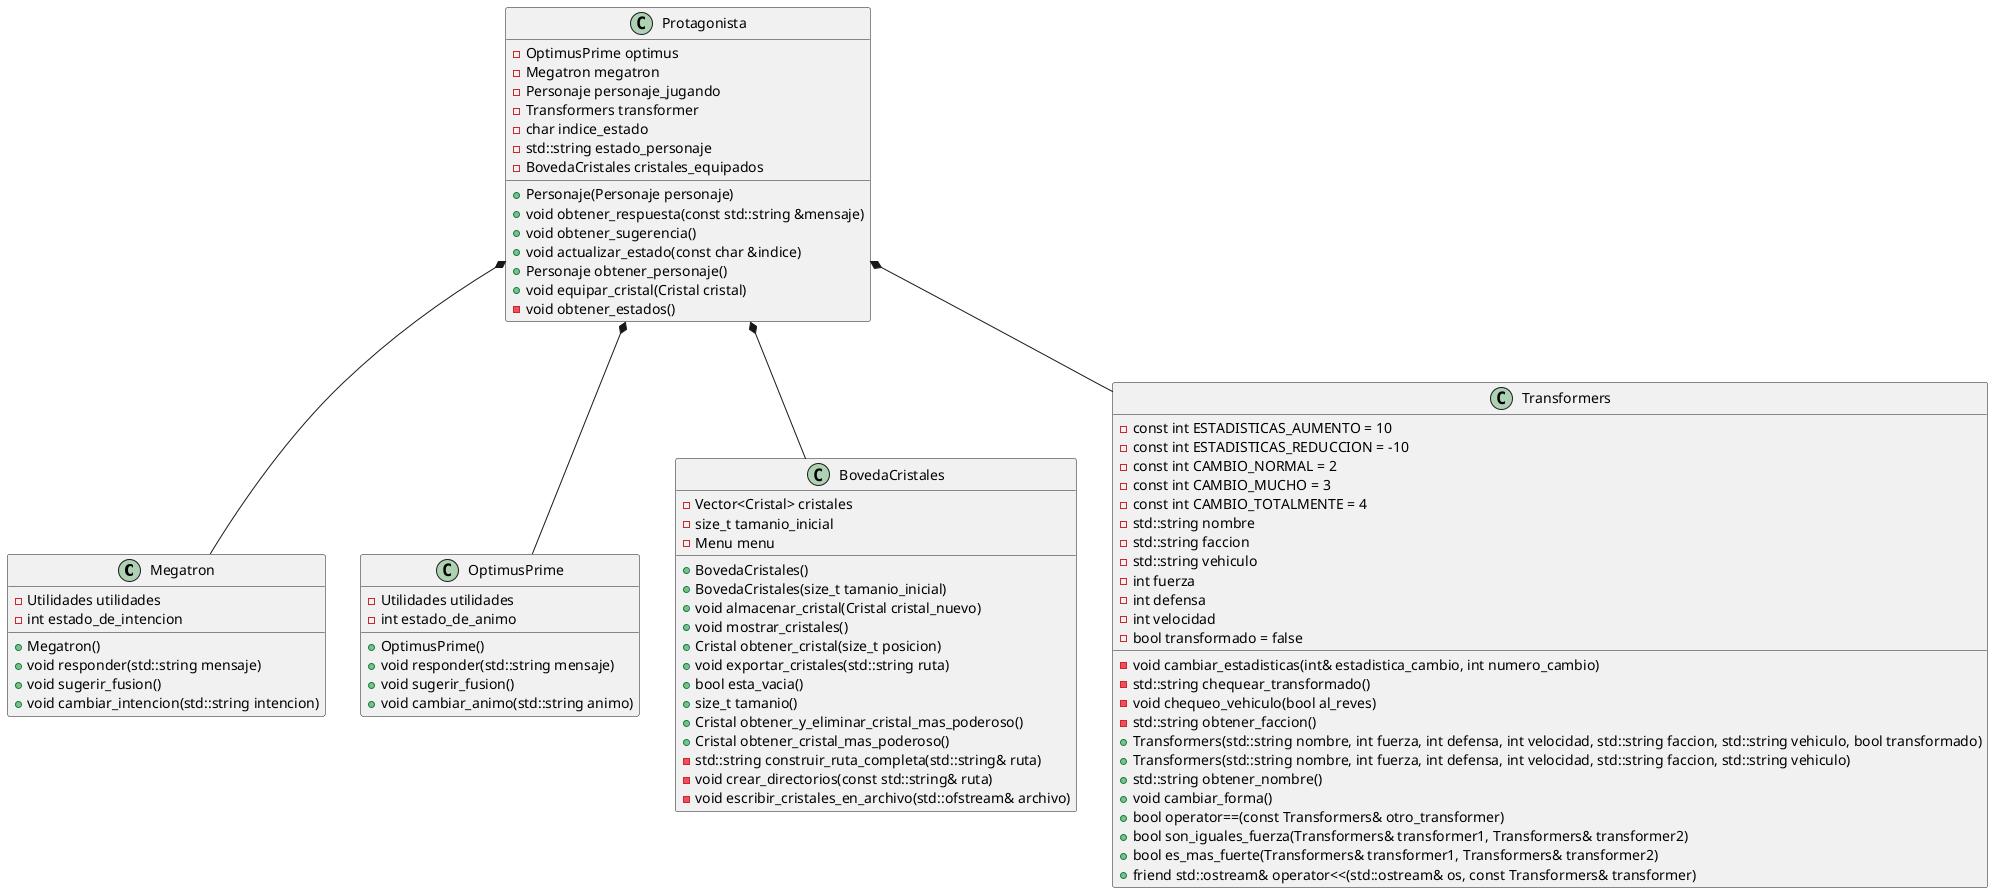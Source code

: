 @startuml
' Clases relacionadas
class Megatron
class OptimusPrime
class BovedaCristales
class Protagonista
class Transformers

class Transformers {
    - const int ESTADISTICAS_AUMENTO = 10
    - const int ESTADISTICAS_REDUCCION = -10
    - const int CAMBIO_NORMAL = 2
    - const int CAMBIO_MUCHO = 3
    - const int CAMBIO_TOTALMENTE = 4
    - std::string nombre
    - std::string faccion
    - std::string vehiculo
    - int fuerza
    - int defensa
    - int velocidad
    - bool transformado = false

    - void cambiar_estadisticas(int& estadistica_cambio, int numero_cambio)
    - std::string chequear_transformado()
    - void chequeo_vehiculo(bool al_reves)
    - std::string obtener_faccion()
    + Transformers(std::string nombre, int fuerza, int defensa, int velocidad, std::string faccion, std::string vehiculo, bool transformado)
    + Transformers(std::string nombre, int fuerza, int defensa, int velocidad, std::string faccion, std::string vehiculo)
    + std::string obtener_nombre()
    + void cambiar_forma()
    + bool operator==(const Transformers& otro_transformer)
    + bool son_iguales_fuerza(Transformers& transformer1, Transformers& transformer2)
    + bool es_mas_fuerte(Transformers& transformer1, Transformers& transformer2)
    + friend std::ostream& operator<<(std::ostream& os, const Transformers& transformer)
}
' Clase Personaje
class Protagonista {
  +Personaje(Personaje personaje)
  +void obtener_respuesta(const std::string &mensaje)
  +void obtener_sugerencia()
  +void actualizar_estado(const char &indice)
  +Personaje obtener_personaje()
  +void equipar_cristal(Cristal cristal)

  -OptimusPrime optimus
  -Megatron megatron
  -Personaje personaje_jugando
  -Transformers transformer
  -char indice_estado
  -std::string estado_personaje
  -BovedaCristales cristales_equipados
  -void obtener_estados()
}


' Clase OptimusPrime
class OptimusPrime {
  +OptimusPrime()
  +void responder(std::string mensaje)
  +void sugerir_fusion()
  +void cambiar_animo(std::string animo)

  -Utilidades utilidades
  -int estado_de_animo
}

' Clase BovedaCristales
class BovedaCristales {
  +BovedaCristales()
  +BovedaCristales(size_t tamanio_inicial)
  +void almacenar_cristal(Cristal cristal_nuevo)
  +void mostrar_cristales()
  +Cristal obtener_cristal(size_t posicion)
  +void exportar_cristales(std::string ruta)
  +bool esta_vacia()
  +size_t tamanio()
  +Cristal obtener_y_eliminar_cristal_mas_poderoso()
  +Cristal obtener_cristal_mas_poderoso()

  -Vector<Cristal> cristales
  -size_t tamanio_inicial
  -Menu menu

  -std::string construir_ruta_completa(std::string& ruta)
  -void crear_directorios(const std::string& ruta)
  -void escribir_cristales_en_archivo(std::ofstream& archivo)
}

' Clase Megatron
class Megatron {
  +Megatron()
  +void responder(std::string mensaje)
  +void sugerir_fusion()
  +void cambiar_intencion(std::string intencion)

  -Utilidades utilidades
  -int estado_de_intencion
}


Protagonista *-- OptimusPrime
Protagonista *-- Megatron
Protagonista *-- BovedaCristales
Protagonista *-- Transformers


@enduml
